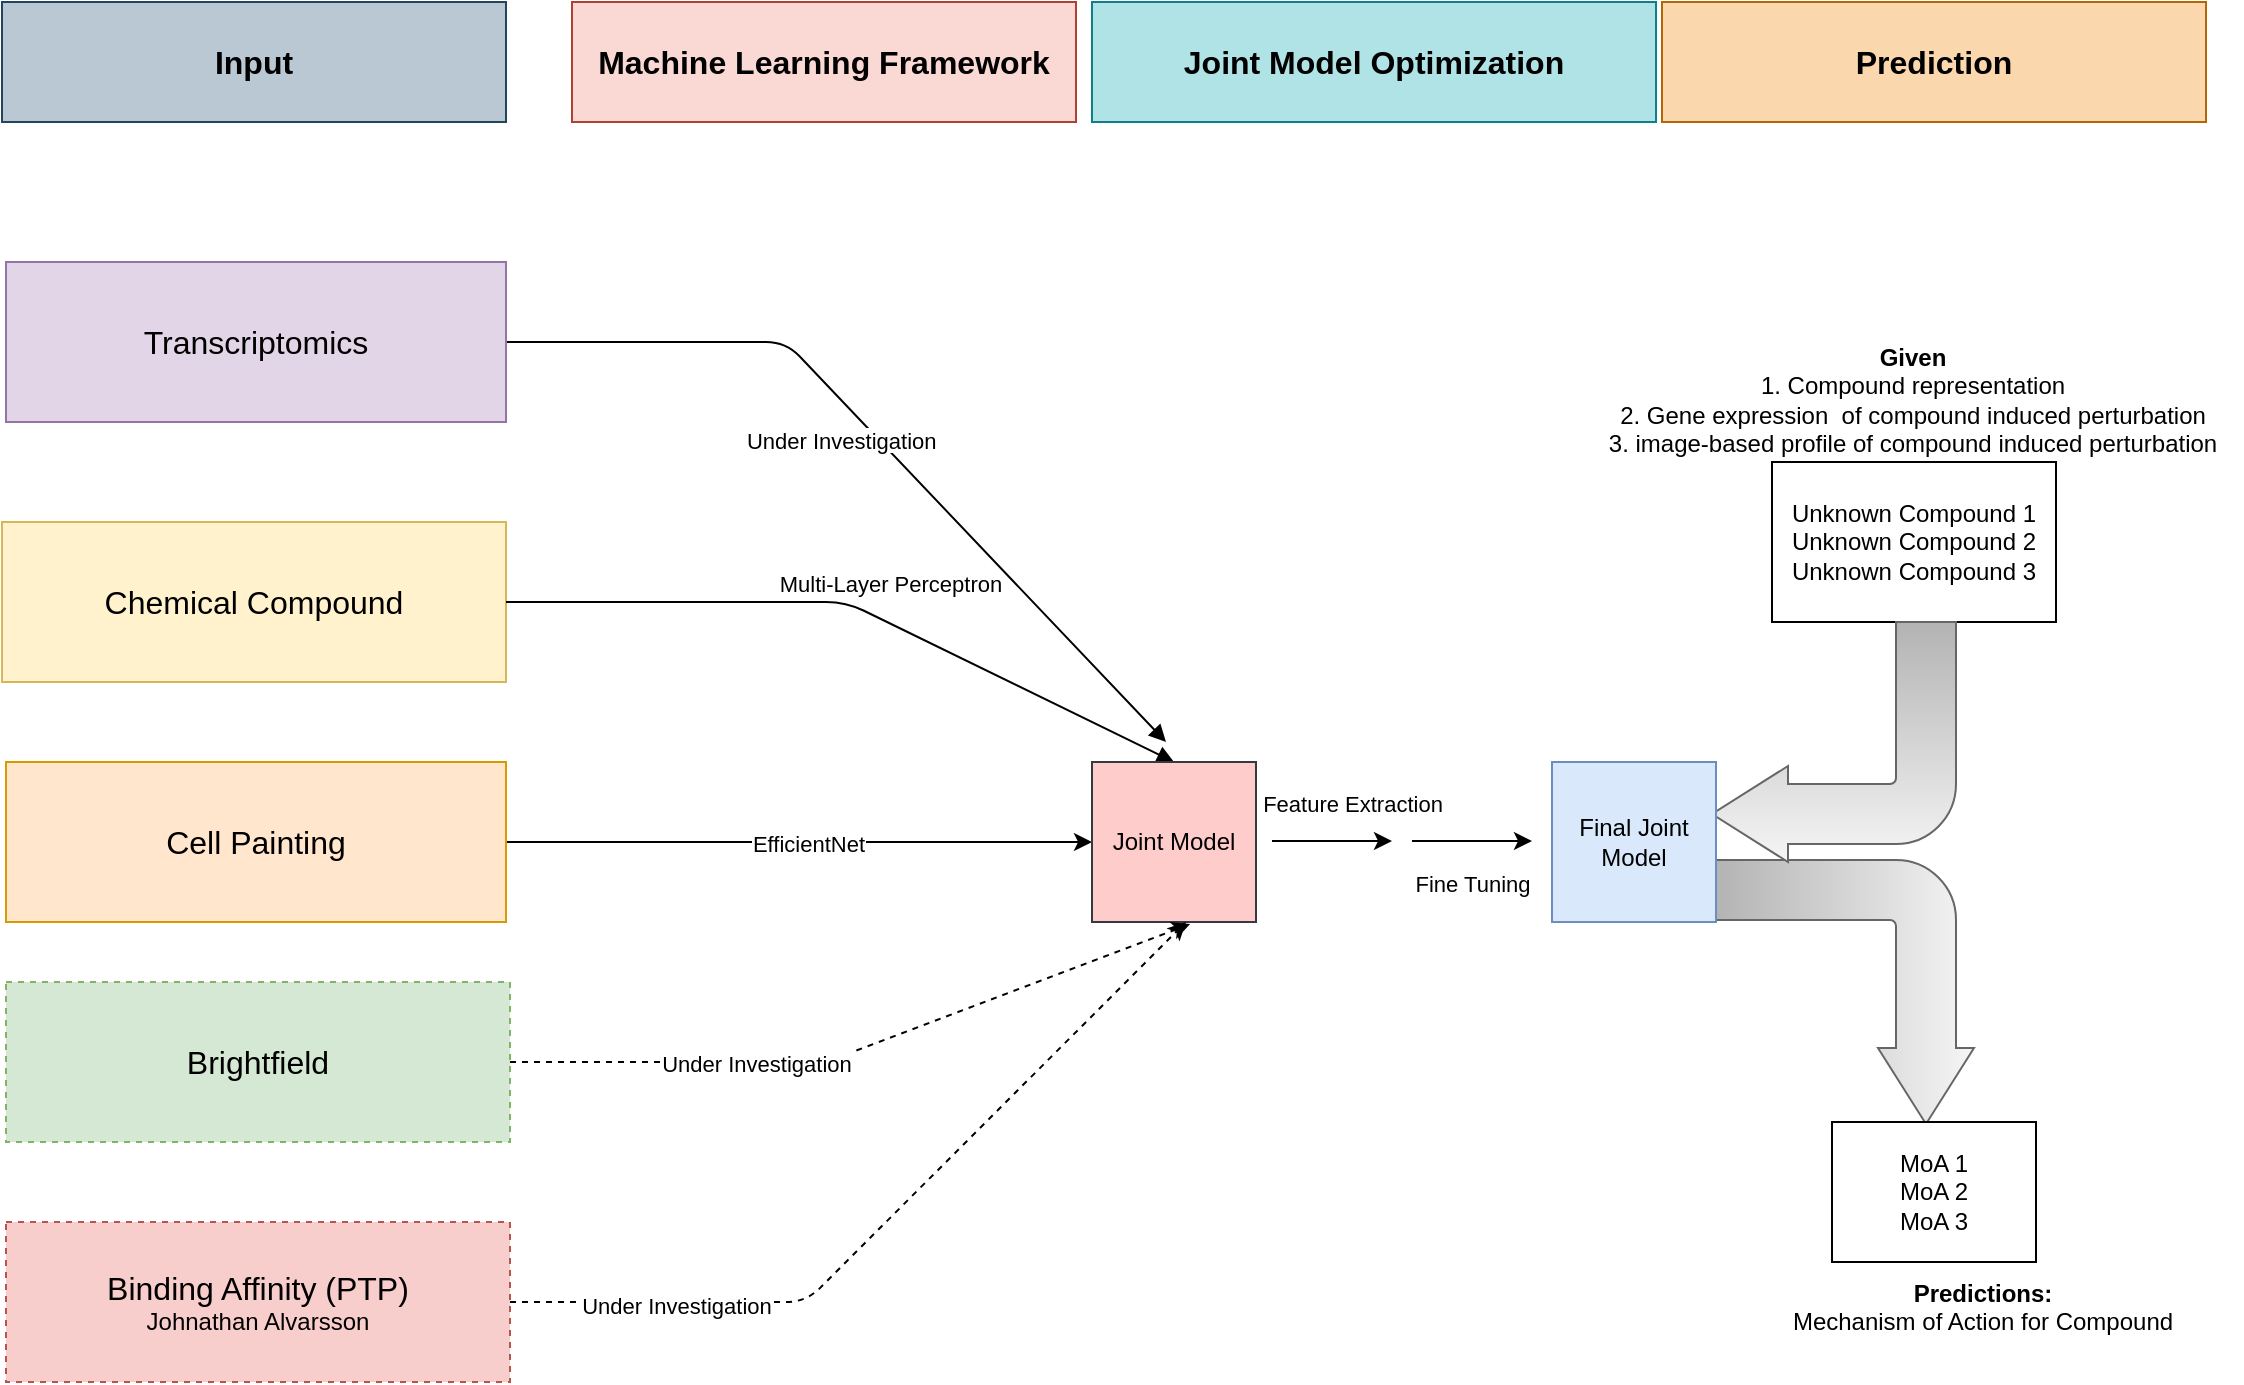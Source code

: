 <mxfile version="21.0.6" type="github">
  <diagram name="Page-1" id="MGEyhEqYbqKT3gjWiVQs">
    <mxGraphModel dx="1074" dy="959" grid="1" gridSize="10" guides="1" tooltips="1" connect="1" arrows="1" fold="1" page="1" pageScale="1" pageWidth="850" pageHeight="1100" math="0" shadow="0">
      <root>
        <mxCell id="0" />
        <mxCell id="1" parent="0" />
        <mxCell id="4aELnDUOcG5_jyZ6R_Zi-1" value="Under Investigation" style="verticalAlign=bottom;endArrow=block;shadow=0;strokeWidth=1;exitX=1;exitY=0.5;exitDx=0;exitDy=0;" edge="1" parent="1" source="4aELnDUOcG5_jyZ6R_Zi-2">
          <mxGeometry x="-0.032" y="-20" relative="1" as="geometry">
            <mxPoint x="1540" y="910" as="sourcePoint" />
            <mxPoint x="1820" y="1110" as="targetPoint" />
            <mxPoint as="offset" />
            <Array as="points">
              <mxPoint x="1630" y="910" />
            </Array>
          </mxGeometry>
        </mxCell>
        <mxCell id="4aELnDUOcG5_jyZ6R_Zi-2" value="&lt;font style=&quot;font-size: 16px;&quot;&gt;Transcriptomics&lt;br&gt;&lt;/font&gt;" style="rounded=0;whiteSpace=wrap;html=1;fillColor=#e1d5e7;strokeColor=#9673a6;" vertex="1" parent="1">
          <mxGeometry x="1240" y="870" width="250" height="80" as="geometry" />
        </mxCell>
        <mxCell id="4aELnDUOcG5_jyZ6R_Zi-3" value="&lt;font style=&quot;font-size: 16px;&quot;&gt;Chemical Compound&lt;br&gt;&lt;/font&gt;" style="rounded=0;whiteSpace=wrap;html=1;fillColor=#fff2cc;strokeColor=#d6b656;" vertex="1" parent="1">
          <mxGeometry x="1238" y="1000" width="252" height="80" as="geometry" />
        </mxCell>
        <mxCell id="4aELnDUOcG5_jyZ6R_Zi-4" style="edgeStyle=orthogonalEdgeStyle;rounded=0;orthogonalLoop=1;jettySize=auto;html=1;entryX=0;entryY=0.5;entryDx=0;entryDy=0;" edge="1" parent="1" source="4aELnDUOcG5_jyZ6R_Zi-6" target="4aELnDUOcG5_jyZ6R_Zi-8">
          <mxGeometry relative="1" as="geometry">
            <mxPoint x="1680" y="1160" as="targetPoint" />
          </mxGeometry>
        </mxCell>
        <mxCell id="4aELnDUOcG5_jyZ6R_Zi-5" value="EfficientNet" style="edgeLabel;html=1;align=center;verticalAlign=middle;resizable=0;points=[];" vertex="1" connectable="0" parent="4aELnDUOcG5_jyZ6R_Zi-4">
          <mxGeometry x="0.031" y="-1" relative="1" as="geometry">
            <mxPoint as="offset" />
          </mxGeometry>
        </mxCell>
        <mxCell id="4aELnDUOcG5_jyZ6R_Zi-6" value="&lt;font style=&quot;font-size: 16px;&quot;&gt;Cell Painting&lt;br&gt;&lt;/font&gt;" style="rounded=0;whiteSpace=wrap;html=1;fillColor=#ffe6cc;strokeColor=#d79b00;" vertex="1" parent="1">
          <mxGeometry x="1240" y="1120" width="250" height="80" as="geometry" />
        </mxCell>
        <mxCell id="4aELnDUOcG5_jyZ6R_Zi-7" value="Multi-Layer Perceptron&#xa;" style="verticalAlign=bottom;endArrow=block;shadow=0;strokeWidth=1;exitX=1;exitY=0.5;exitDx=0;exitDy=0;entryX=0.5;entryY=0;entryDx=0;entryDy=0;" edge="1" parent="1" source="4aELnDUOcG5_jyZ6R_Zi-3" target="4aELnDUOcG5_jyZ6R_Zi-8">
          <mxGeometry x="0.112" y="-2" relative="1" as="geometry">
            <mxPoint x="1528" y="1157" as="sourcePoint" />
            <mxPoint x="1718" y="1157.5" as="targetPoint" />
            <mxPoint as="offset" />
            <Array as="points">
              <mxPoint x="1660" y="1040" />
            </Array>
          </mxGeometry>
        </mxCell>
        <mxCell id="4aELnDUOcG5_jyZ6R_Zi-8" value="Joint Model" style="whiteSpace=wrap;html=1;aspect=fixed;fillColor=#ffcccc;strokeColor=#36393d;" vertex="1" parent="1">
          <mxGeometry x="1783" y="1120" width="82" height="80" as="geometry" />
        </mxCell>
        <mxCell id="4aELnDUOcG5_jyZ6R_Zi-9" value="&lt;div&gt;Unknown Compound 1&lt;/div&gt;&lt;div&gt;Unknown Compound 2 Unknown Compound 3&lt;br&gt;&lt;/div&gt;" style="rounded=0;whiteSpace=wrap;html=1;" vertex="1" parent="1">
          <mxGeometry x="2123" y="970" width="142" height="80" as="geometry" />
        </mxCell>
        <mxCell id="4aELnDUOcG5_jyZ6R_Zi-10" value="" style="html=1;shadow=0;dashed=0;align=center;verticalAlign=middle;shape=mxgraph.arrows2.bendArrow;dy=15;dx=38;notch=0;arrowHead=48;rounded=1;fontSize=12;rotation=90;fillColor=#f5f5f5;strokeColor=#666666;gradientColor=#b3b3b3;" vertex="1" parent="1">
          <mxGeometry x="2093" y="1170" width="132" height="130" as="geometry" />
        </mxCell>
        <mxCell id="4aELnDUOcG5_jyZ6R_Zi-11" value="" style="html=1;shadow=0;dashed=0;align=center;verticalAlign=middle;shape=mxgraph.arrows2.bendArrow;dy=15;dx=38;notch=0;arrowHead=48;rounded=1;fontSize=12;rotation=-180;fillColor=#f5f5f5;strokeColor=#666666;gradientColor=#b3b3b3;" vertex="1" parent="1">
          <mxGeometry x="2093" y="1050" width="122" height="120" as="geometry" />
        </mxCell>
        <mxCell id="4aELnDUOcG5_jyZ6R_Zi-12" value="&lt;div&gt;MoA 1&lt;/div&gt;&lt;div&gt;MoA 2&lt;/div&gt;&lt;div&gt;MoA 3&lt;br&gt;&lt;/div&gt;" style="rounded=0;whiteSpace=wrap;html=1;" vertex="1" parent="1">
          <mxGeometry x="2153" y="1300" width="102" height="70" as="geometry" />
        </mxCell>
        <mxCell id="4aELnDUOcG5_jyZ6R_Zi-13" value="&lt;div&gt;&lt;b&gt;Predictions:&lt;/b&gt;&lt;/div&gt;&lt;div&gt;Mechanism of Action for Compound&lt;/div&gt;&lt;div&gt;&lt;br&gt;&lt;/div&gt;" style="text;html=1;align=center;verticalAlign=middle;resizable=0;points=[];autosize=1;strokeColor=none;fillColor=none;fontSize=12;" vertex="1" parent="1">
          <mxGeometry x="2123" y="1370" width="210" height="60" as="geometry" />
        </mxCell>
        <mxCell id="4aELnDUOcG5_jyZ6R_Zi-14" value="" style="endArrow=classic;html=1;rounded=0;entryX=0;entryY=0.5;entryDx=0;entryDy=0;" edge="1" parent="1">
          <mxGeometry width="50" height="50" relative="1" as="geometry">
            <mxPoint x="1873" y="1159.5" as="sourcePoint" />
            <mxPoint x="1933" y="1159.5" as="targetPoint" />
          </mxGeometry>
        </mxCell>
        <mxCell id="4aELnDUOcG5_jyZ6R_Zi-15" value="Feature Extraction" style="edgeLabel;html=1;align=center;verticalAlign=middle;resizable=0;points=[];" vertex="1" connectable="0" parent="4aELnDUOcG5_jyZ6R_Zi-14">
          <mxGeometry x="-0.333" y="-1" relative="1" as="geometry">
            <mxPoint x="20" y="-20" as="offset" />
          </mxGeometry>
        </mxCell>
        <mxCell id="4aELnDUOcG5_jyZ6R_Zi-16" value="Fine Tuning" style="endArrow=classic;html=1;rounded=0;entryX=0;entryY=0.5;entryDx=0;entryDy=0;" edge="1" parent="1">
          <mxGeometry y="-20" width="50" height="50" relative="1" as="geometry">
            <mxPoint x="1943" y="1159.5" as="sourcePoint" />
            <mxPoint x="2003" y="1159.5" as="targetPoint" />
            <mxPoint y="1" as="offset" />
          </mxGeometry>
        </mxCell>
        <mxCell id="4aELnDUOcG5_jyZ6R_Zi-17" value="Final Joint Model" style="whiteSpace=wrap;html=1;aspect=fixed;fillColor=#dae8fc;strokeColor=#6c8ebf;" vertex="1" parent="1">
          <mxGeometry x="2013" y="1120" width="82" height="80" as="geometry" />
        </mxCell>
        <mxCell id="4aELnDUOcG5_jyZ6R_Zi-18" value="&lt;font style=&quot;font-size: 16px;&quot;&gt;Input&lt;/font&gt;" style="rounded=0;whiteSpace=wrap;html=1;fontStyle=1;fillColor=#bac8d3;strokeColor=#23445d;" vertex="1" parent="1">
          <mxGeometry x="1238" y="740" width="252" height="60" as="geometry" />
        </mxCell>
        <mxCell id="4aELnDUOcG5_jyZ6R_Zi-19" value="&lt;b&gt;&lt;font style=&quot;font-size: 16px;&quot;&gt;Machine Learning Framework&lt;/font&gt;&lt;/b&gt;" style="rounded=0;whiteSpace=wrap;html=1;fillColor=#fad9d5;strokeColor=#ae4132;" vertex="1" parent="1">
          <mxGeometry x="1523" y="740" width="252" height="60" as="geometry" />
        </mxCell>
        <mxCell id="4aELnDUOcG5_jyZ6R_Zi-20" value="&lt;b&gt;&lt;font style=&quot;font-size: 16px;&quot;&gt;Prediction&lt;/font&gt;&lt;/b&gt;" style="rounded=0;whiteSpace=wrap;html=1;fillColor=#fad7ac;strokeColor=#b46504;" vertex="1" parent="1">
          <mxGeometry x="2068" y="740" width="272" height="60" as="geometry" />
        </mxCell>
        <mxCell id="4aELnDUOcG5_jyZ6R_Zi-21" value="&lt;b&gt;&lt;font style=&quot;font-size: 16px;&quot;&gt;Joint Model Optimization&lt;/font&gt;&lt;/b&gt;" style="rounded=0;whiteSpace=wrap;html=1;fillColor=#b0e3e6;strokeColor=#0e8088;" vertex="1" parent="1">
          <mxGeometry x="1783" y="740" width="282" height="60" as="geometry" />
        </mxCell>
        <mxCell id="4aELnDUOcG5_jyZ6R_Zi-22" value="&lt;font style=&quot;font-size: 16px;&quot;&gt;Brightfield&lt;/font&gt;" style="rounded=0;whiteSpace=wrap;html=1;fillColor=#d5e8d4;strokeColor=#82b366;dashed=1;" vertex="1" parent="1">
          <mxGeometry x="1240" y="1230" width="252" height="80" as="geometry" />
        </mxCell>
        <mxCell id="4aELnDUOcG5_jyZ6R_Zi-23" value="&lt;div&gt;&lt;font style=&quot;font-size: 16px;&quot;&gt;Binding Affinity (PTP)&lt;/font&gt;&lt;/div&gt;&lt;div style=&quot;&quot;&gt;&lt;font style=&quot;font-size: 12px;&quot;&gt;Johnathan Alvarsson &lt;br&gt;&lt;/font&gt;&lt;/div&gt;" style="rounded=0;whiteSpace=wrap;html=1;fillColor=#f8cecc;strokeColor=#b85450;dashed=1;" vertex="1" parent="1">
          <mxGeometry x="1240" y="1350" width="252" height="80" as="geometry" />
        </mxCell>
        <mxCell id="4aELnDUOcG5_jyZ6R_Zi-24" value="" style="endArrow=classic;html=1;rounded=1;exitX=1;exitY=0.5;exitDx=0;exitDy=0;entryX=0.598;entryY=1.013;entryDx=0;entryDy=0;entryPerimeter=0;dashed=1;" edge="1" parent="1" source="4aELnDUOcG5_jyZ6R_Zi-22" target="4aELnDUOcG5_jyZ6R_Zi-8">
          <mxGeometry width="50" height="50" relative="1" as="geometry">
            <mxPoint x="1620" y="1190" as="sourcePoint" />
            <mxPoint x="1670" y="1140" as="targetPoint" />
            <Array as="points">
              <mxPoint x="1650" y="1270" />
            </Array>
          </mxGeometry>
        </mxCell>
        <mxCell id="4aELnDUOcG5_jyZ6R_Zi-25" value="Under Investigation" style="edgeLabel;html=1;align=center;verticalAlign=middle;resizable=0;points=[];" vertex="1" connectable="0" parent="4aELnDUOcG5_jyZ6R_Zi-24">
          <mxGeometry x="-0.302" y="-1" relative="1" as="geometry">
            <mxPoint as="offset" />
          </mxGeometry>
        </mxCell>
        <mxCell id="4aELnDUOcG5_jyZ6R_Zi-26" value="" style="endArrow=classic;html=1;rounded=1;exitX=1;exitY=0.5;exitDx=0;exitDy=0;dashed=1;" edge="1" parent="1" source="4aELnDUOcG5_jyZ6R_Zi-23">
          <mxGeometry width="50" height="50" relative="1" as="geometry">
            <mxPoint x="1620" y="1190" as="sourcePoint" />
            <mxPoint x="1830" y="1200" as="targetPoint" />
            <Array as="points">
              <mxPoint x="1640" y="1390" />
            </Array>
          </mxGeometry>
        </mxCell>
        <mxCell id="4aELnDUOcG5_jyZ6R_Zi-27" value="Under Investigation" style="edgeLabel;html=1;align=center;verticalAlign=middle;resizable=0;points=[];" vertex="1" connectable="0" parent="4aELnDUOcG5_jyZ6R_Zi-26">
          <mxGeometry x="-0.602" y="-2" relative="1" as="geometry">
            <mxPoint as="offset" />
          </mxGeometry>
        </mxCell>
        <mxCell id="4aELnDUOcG5_jyZ6R_Zi-28" value="&lt;div&gt;&lt;b&gt;Given&lt;/b&gt;&lt;/div&gt;&lt;div&gt;1. Compound representation&lt;/div&gt;&lt;div&gt;2. Gene expression&amp;nbsp; of compound induced perturbation&lt;/div&gt;&lt;div&gt;3. image-based profile of compound induced perturbation&lt;br&gt;&lt;/div&gt;" style="text;html=1;align=center;verticalAlign=middle;resizable=0;points=[];autosize=1;strokeColor=none;fillColor=none;fontSize=12;" vertex="1" parent="1">
          <mxGeometry x="2028" y="904" width="330" height="70" as="geometry" />
        </mxCell>
      </root>
    </mxGraphModel>
  </diagram>
</mxfile>
